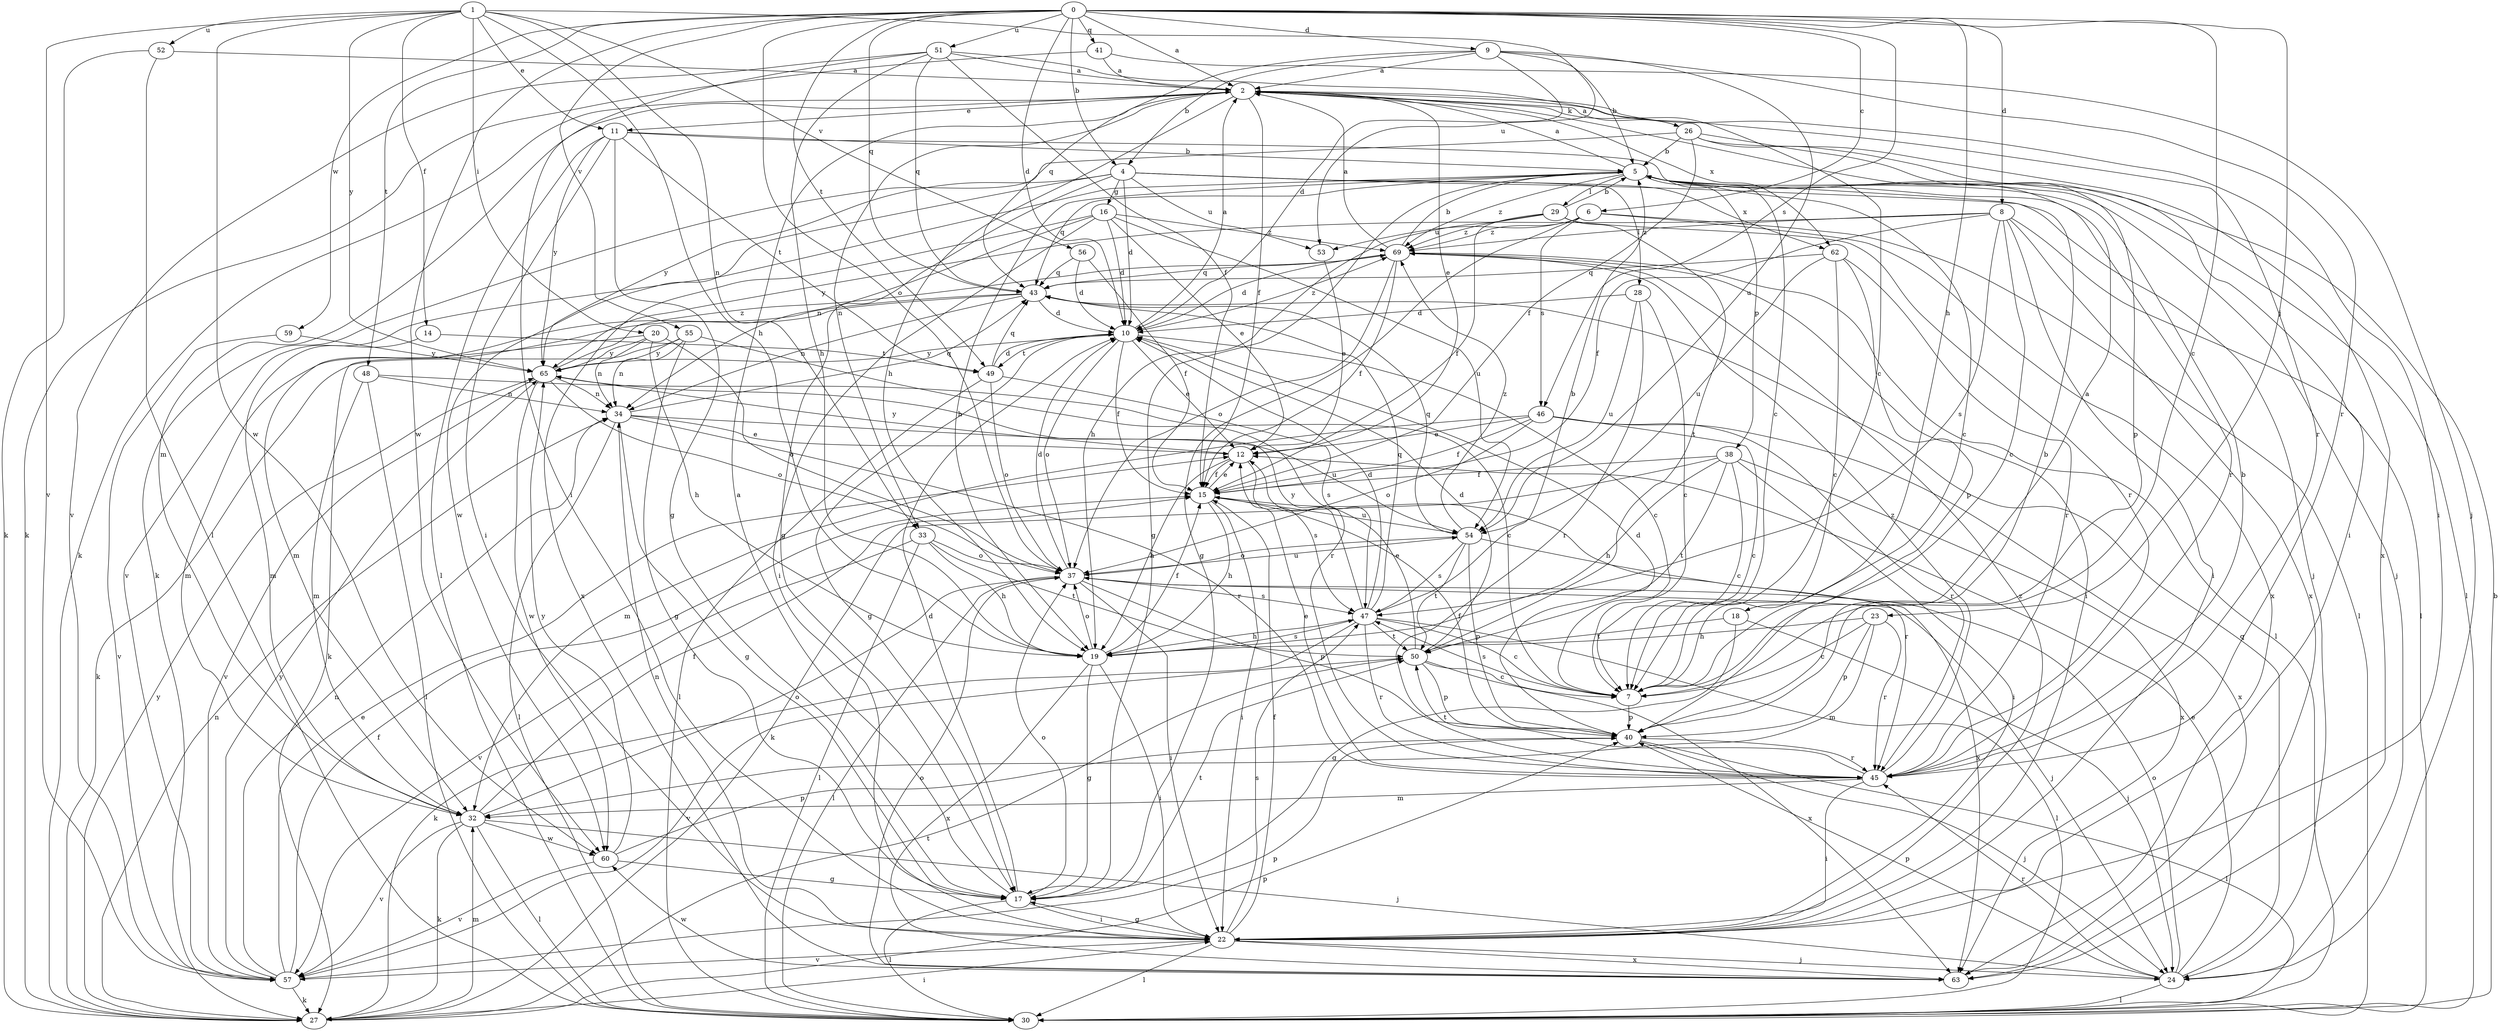 strict digraph  {
0;
1;
2;
4;
5;
6;
7;
8;
9;
10;
11;
12;
14;
15;
16;
17;
18;
19;
20;
22;
23;
24;
26;
27;
28;
29;
30;
32;
33;
34;
37;
38;
40;
41;
43;
45;
46;
47;
48;
49;
50;
51;
52;
53;
54;
55;
56;
57;
59;
60;
62;
63;
65;
69;
0 -> 2  [label=a];
0 -> 4  [label=b];
0 -> 6  [label=c];
0 -> 7  [label=c];
0 -> 8  [label=d];
0 -> 9  [label=d];
0 -> 10  [label=d];
0 -> 18  [label=h];
0 -> 23  [label=j];
0 -> 37  [label=o];
0 -> 41  [label=q];
0 -> 43  [label=q];
0 -> 46  [label=s];
0 -> 48  [label=t];
0 -> 49  [label=t];
0 -> 51  [label=u];
0 -> 55  [label=v];
0 -> 59  [label=w];
0 -> 60  [label=w];
1 -> 11  [label=e];
1 -> 14  [label=f];
1 -> 19  [label=h];
1 -> 20  [label=i];
1 -> 33  [label=n];
1 -> 52  [label=u];
1 -> 53  [label=u];
1 -> 56  [label=v];
1 -> 57  [label=v];
1 -> 60  [label=w];
1 -> 65  [label=y];
2 -> 11  [label=e];
2 -> 12  [label=e];
2 -> 15  [label=f];
2 -> 19  [label=h];
2 -> 22  [label=i];
2 -> 26  [label=k];
2 -> 27  [label=k];
2 -> 32  [label=m];
2 -> 33  [label=n];
2 -> 45  [label=r];
2 -> 62  [label=x];
4 -> 10  [label=d];
4 -> 16  [label=g];
4 -> 17  [label=g];
4 -> 24  [label=j];
4 -> 28  [label=l];
4 -> 53  [label=u];
4 -> 60  [label=w];
4 -> 62  [label=x];
4 -> 65  [label=y];
5 -> 2  [label=a];
5 -> 7  [label=c];
5 -> 17  [label=g];
5 -> 19  [label=h];
5 -> 24  [label=j];
5 -> 29  [label=l];
5 -> 30  [label=l];
5 -> 38  [label=p];
5 -> 43  [label=q];
5 -> 45  [label=r];
5 -> 57  [label=v];
5 -> 69  [label=z];
6 -> 17  [label=g];
6 -> 30  [label=l];
6 -> 46  [label=s];
6 -> 53  [label=u];
6 -> 63  [label=x];
6 -> 69  [label=z];
7 -> 2  [label=a];
7 -> 40  [label=p];
7 -> 47  [label=s];
8 -> 7  [label=c];
8 -> 15  [label=f];
8 -> 22  [label=i];
8 -> 30  [label=l];
8 -> 47  [label=s];
8 -> 63  [label=x];
8 -> 65  [label=y];
8 -> 69  [label=z];
9 -> 2  [label=a];
9 -> 4  [label=b];
9 -> 5  [label=b];
9 -> 10  [label=d];
9 -> 43  [label=q];
9 -> 45  [label=r];
9 -> 54  [label=u];
10 -> 2  [label=a];
10 -> 7  [label=c];
10 -> 12  [label=e];
10 -> 15  [label=f];
10 -> 17  [label=g];
10 -> 37  [label=o];
10 -> 49  [label=t];
10 -> 65  [label=y];
10 -> 69  [label=z];
11 -> 5  [label=b];
11 -> 7  [label=c];
11 -> 17  [label=g];
11 -> 22  [label=i];
11 -> 30  [label=l];
11 -> 49  [label=t];
11 -> 65  [label=y];
12 -> 15  [label=f];
12 -> 19  [label=h];
12 -> 47  [label=s];
12 -> 65  [label=y];
14 -> 32  [label=m];
14 -> 49  [label=t];
15 -> 12  [label=e];
15 -> 19  [label=h];
15 -> 22  [label=i];
15 -> 45  [label=r];
15 -> 54  [label=u];
16 -> 10  [label=d];
16 -> 12  [label=e];
16 -> 22  [label=i];
16 -> 34  [label=n];
16 -> 54  [label=u];
16 -> 63  [label=x];
16 -> 69  [label=z];
17 -> 2  [label=a];
17 -> 10  [label=d];
17 -> 22  [label=i];
17 -> 30  [label=l];
17 -> 37  [label=o];
17 -> 50  [label=t];
18 -> 17  [label=g];
18 -> 24  [label=j];
18 -> 50  [label=t];
19 -> 15  [label=f];
19 -> 17  [label=g];
19 -> 22  [label=i];
19 -> 37  [label=o];
19 -> 47  [label=s];
19 -> 63  [label=x];
20 -> 19  [label=h];
20 -> 32  [label=m];
20 -> 34  [label=n];
20 -> 37  [label=o];
20 -> 65  [label=y];
22 -> 15  [label=f];
22 -> 17  [label=g];
22 -> 24  [label=j];
22 -> 30  [label=l];
22 -> 34  [label=n];
22 -> 47  [label=s];
22 -> 57  [label=v];
22 -> 63  [label=x];
22 -> 69  [label=z];
23 -> 7  [label=c];
23 -> 19  [label=h];
23 -> 32  [label=m];
23 -> 40  [label=p];
23 -> 45  [label=r];
24 -> 12  [label=e];
24 -> 30  [label=l];
24 -> 37  [label=o];
24 -> 40  [label=p];
24 -> 43  [label=q];
24 -> 45  [label=r];
26 -> 2  [label=a];
26 -> 5  [label=b];
26 -> 15  [label=f];
26 -> 22  [label=i];
26 -> 27  [label=k];
26 -> 40  [label=p];
26 -> 63  [label=x];
27 -> 22  [label=i];
27 -> 32  [label=m];
27 -> 34  [label=n];
27 -> 40  [label=p];
27 -> 50  [label=t];
27 -> 65  [label=y];
28 -> 7  [label=c];
28 -> 10  [label=d];
28 -> 45  [label=r];
28 -> 54  [label=u];
29 -> 5  [label=b];
29 -> 15  [label=f];
29 -> 19  [label=h];
29 -> 45  [label=r];
29 -> 50  [label=t];
29 -> 69  [label=z];
30 -> 5  [label=b];
32 -> 15  [label=f];
32 -> 24  [label=j];
32 -> 27  [label=k];
32 -> 30  [label=l];
32 -> 37  [label=o];
32 -> 57  [label=v];
32 -> 60  [label=w];
33 -> 19  [label=h];
33 -> 30  [label=l];
33 -> 37  [label=o];
33 -> 50  [label=t];
33 -> 57  [label=v];
34 -> 12  [label=e];
34 -> 17  [label=g];
34 -> 30  [label=l];
34 -> 43  [label=q];
34 -> 45  [label=r];
34 -> 54  [label=u];
37 -> 10  [label=d];
37 -> 22  [label=i];
37 -> 24  [label=j];
37 -> 30  [label=l];
37 -> 40  [label=p];
37 -> 47  [label=s];
37 -> 54  [label=u];
38 -> 7  [label=c];
38 -> 15  [label=f];
38 -> 19  [label=h];
38 -> 22  [label=i];
38 -> 27  [label=k];
38 -> 50  [label=t];
38 -> 63  [label=x];
40 -> 5  [label=b];
40 -> 10  [label=d];
40 -> 15  [label=f];
40 -> 24  [label=j];
40 -> 30  [label=l];
40 -> 45  [label=r];
41 -> 2  [label=a];
41 -> 24  [label=j];
41 -> 27  [label=k];
43 -> 10  [label=d];
43 -> 27  [label=k];
43 -> 32  [label=m];
43 -> 34  [label=n];
45 -> 5  [label=b];
45 -> 12  [label=e];
45 -> 22  [label=i];
45 -> 32  [label=m];
45 -> 50  [label=t];
45 -> 69  [label=z];
46 -> 7  [label=c];
46 -> 12  [label=e];
46 -> 15  [label=f];
46 -> 32  [label=m];
46 -> 37  [label=o];
46 -> 45  [label=r];
46 -> 63  [label=x];
47 -> 5  [label=b];
47 -> 7  [label=c];
47 -> 10  [label=d];
47 -> 19  [label=h];
47 -> 27  [label=k];
47 -> 30  [label=l];
47 -> 43  [label=q];
47 -> 45  [label=r];
47 -> 50  [label=t];
47 -> 65  [label=y];
48 -> 7  [label=c];
48 -> 30  [label=l];
48 -> 32  [label=m];
48 -> 34  [label=n];
49 -> 10  [label=d];
49 -> 30  [label=l];
49 -> 37  [label=o];
49 -> 43  [label=q];
49 -> 47  [label=s];
50 -> 7  [label=c];
50 -> 10  [label=d];
50 -> 12  [label=e];
50 -> 40  [label=p];
50 -> 57  [label=v];
50 -> 63  [label=x];
51 -> 2  [label=a];
51 -> 7  [label=c];
51 -> 15  [label=f];
51 -> 19  [label=h];
51 -> 22  [label=i];
51 -> 43  [label=q];
51 -> 57  [label=v];
52 -> 2  [label=a];
52 -> 27  [label=k];
52 -> 30  [label=l];
53 -> 12  [label=e];
54 -> 37  [label=o];
54 -> 40  [label=p];
54 -> 43  [label=q];
54 -> 47  [label=s];
54 -> 50  [label=t];
54 -> 63  [label=x];
54 -> 69  [label=z];
55 -> 17  [label=g];
55 -> 27  [label=k];
55 -> 34  [label=n];
55 -> 45  [label=r];
55 -> 65  [label=y];
56 -> 10  [label=d];
56 -> 15  [label=f];
56 -> 43  [label=q];
57 -> 12  [label=e];
57 -> 15  [label=f];
57 -> 27  [label=k];
57 -> 34  [label=n];
57 -> 40  [label=p];
57 -> 65  [label=y];
59 -> 57  [label=v];
59 -> 65  [label=y];
60 -> 17  [label=g];
60 -> 40  [label=p];
60 -> 57  [label=v];
60 -> 65  [label=y];
62 -> 7  [label=c];
62 -> 40  [label=p];
62 -> 43  [label=q];
62 -> 45  [label=r];
62 -> 54  [label=u];
63 -> 37  [label=o];
63 -> 60  [label=w];
65 -> 34  [label=n];
65 -> 37  [label=o];
65 -> 57  [label=v];
65 -> 60  [label=w];
65 -> 69  [label=z];
69 -> 2  [label=a];
69 -> 5  [label=b];
69 -> 10  [label=d];
69 -> 15  [label=f];
69 -> 22  [label=i];
69 -> 30  [label=l];
69 -> 37  [label=o];
69 -> 43  [label=q];
}
